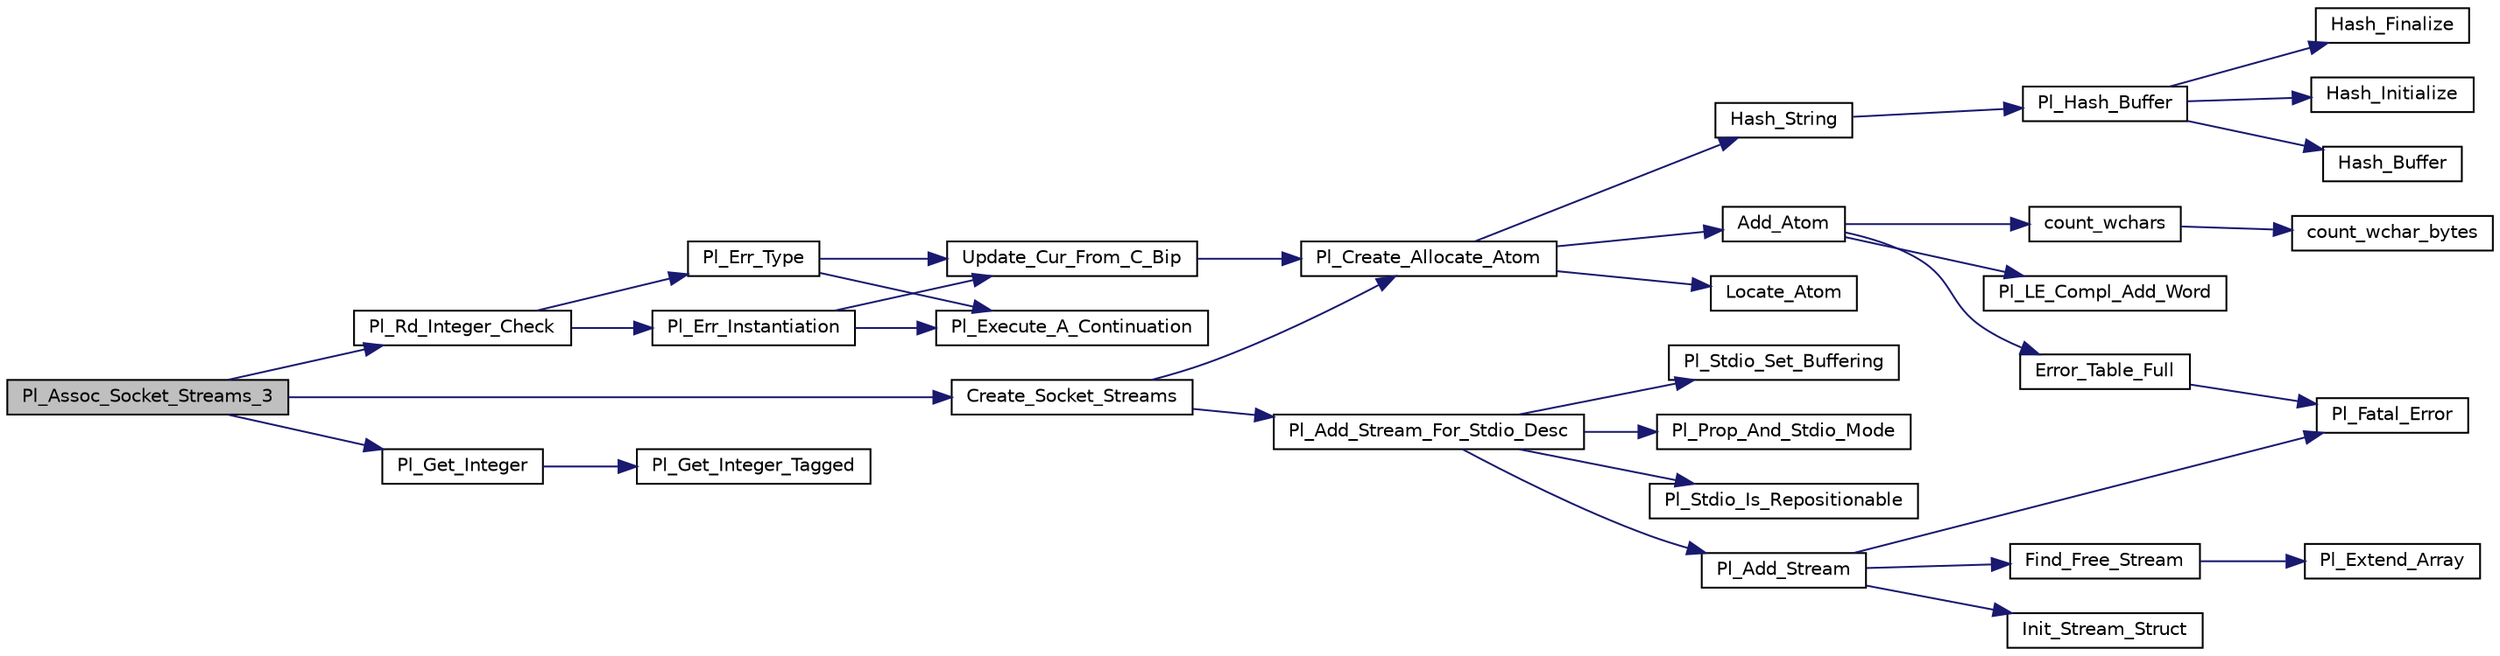 digraph "Pl_Assoc_Socket_Streams_3"
{
  edge [fontname="Helvetica",fontsize="10",labelfontname="Helvetica",labelfontsize="10"];
  node [fontname="Helvetica",fontsize="10",shape=record];
  rankdir="LR";
  Node1 [label="Pl_Assoc_Socket_Streams_3",height=0.2,width=0.4,color="black", fillcolor="grey75", style="filled", fontcolor="black"];
  Node1 -> Node2 [color="midnightblue",fontsize="10",style="solid",fontname="Helvetica"];
  Node2 [label="Pl_Rd_Integer_Check",height=0.2,width=0.4,color="black", fillcolor="white", style="filled",URL="$c__supp_8c.html#a4d49bcb32b72985e0cb21cde4978c313"];
  Node2 -> Node3 [color="midnightblue",fontsize="10",style="solid",fontname="Helvetica"];
  Node3 [label="Pl_Err_Instantiation",height=0.2,width=0.4,color="black", fillcolor="white", style="filled",URL="$error__supp_8c.html#a17057fc5577da70316e8f62fca4743f7"];
  Node3 -> Node4 [color="midnightblue",fontsize="10",style="solid",fontname="Helvetica"];
  Node4 [label="Update_Cur_From_C_Bip",height=0.2,width=0.4,color="black", fillcolor="white", style="filled",URL="$error__supp_8c.html#aef1341aeb3ceb943d8e9d7d6f77b0582"];
  Node4 -> Node5 [color="midnightblue",fontsize="10",style="solid",fontname="Helvetica"];
  Node5 [label="Pl_Create_Allocate_Atom",height=0.2,width=0.4,color="black", fillcolor="white", style="filled",URL="$atom_8c.html#a76a3983dda97458000ed903b9bc94f6c"];
  Node5 -> Node6 [color="midnightblue",fontsize="10",style="solid",fontname="Helvetica"];
  Node6 [label="Hash_String",height=0.2,width=0.4,color="black", fillcolor="white", style="filled",URL="$atom_8c.html#a9ed09c0173fe0a0e6d0f90ec363687fe"];
  Node6 -> Node7 [color="midnightblue",fontsize="10",style="solid",fontname="Helvetica"];
  Node7 [label="Pl_Hash_Buffer",height=0.2,width=0.4,color="black", fillcolor="white", style="filled",URL="$hash__fct_8c.html#a59393adcfbeeda198a890af25f29cf7c"];
  Node7 -> Node8 [color="midnightblue",fontsize="10",style="solid",fontname="Helvetica"];
  Node8 [label="Hash_Initialize",height=0.2,width=0.4,color="black", fillcolor="white", style="filled",URL="$hash__fct_8c.html#abe414d7525a1bb4fcb8e4fd757498cb9"];
  Node7 -> Node9 [color="midnightblue",fontsize="10",style="solid",fontname="Helvetica"];
  Node9 [label="Hash_Buffer",height=0.2,width=0.4,color="black", fillcolor="white", style="filled",URL="$hash__fct_8c.html#a8b1af6cc6089ce3e2e3dc0a8a0d55e90"];
  Node7 -> Node10 [color="midnightblue",fontsize="10",style="solid",fontname="Helvetica"];
  Node10 [label="Hash_Finalize",height=0.2,width=0.4,color="black", fillcolor="white", style="filled",URL="$hash__fct_8c.html#aa33bb265b03bb03aa455241e374409f7"];
  Node5 -> Node11 [color="midnightblue",fontsize="10",style="solid",fontname="Helvetica"];
  Node11 [label="Locate_Atom",height=0.2,width=0.4,color="black", fillcolor="white", style="filled",URL="$atom_8c.html#ad4222685eae3cdb0315df48a8a7e89fc"];
  Node5 -> Node12 [color="midnightblue",fontsize="10",style="solid",fontname="Helvetica"];
  Node12 [label="Add_Atom",height=0.2,width=0.4,color="black", fillcolor="white", style="filled",URL="$atom_8c.html#abe628ad301508c0ed926cfb4bc791818"];
  Node12 -> Node13 [color="midnightblue",fontsize="10",style="solid",fontname="Helvetica"];
  Node13 [label="Error_Table_Full",height=0.2,width=0.4,color="black", fillcolor="white", style="filled",URL="$atom_8c.html#a37c733b7022eab8b9b95f0182591ee15"];
  Node13 -> Node14 [color="midnightblue",fontsize="10",style="solid",fontname="Helvetica"];
  Node14 [label="Pl_Fatal_Error",height=0.2,width=0.4,color="black", fillcolor="white", style="filled",URL="$misc_8c.html#a190fea7904d7245d4fdc5e9404a07907"];
  Node12 -> Node15 [color="midnightblue",fontsize="10",style="solid",fontname="Helvetica"];
  Node15 [label="count_wchars",height=0.2,width=0.4,color="black", fillcolor="white", style="filled",URL="$pl__wchar_8c.html#a55a0d7269a65645bbd4c978385b0c7a3"];
  Node15 -> Node16 [color="midnightblue",fontsize="10",style="solid",fontname="Helvetica"];
  Node16 [label="count_wchar_bytes",height=0.2,width=0.4,color="black", fillcolor="white", style="filled",URL="$pl__wchar_8c.html#afa9feb443cef2f8da40dd45a8c0e273d"];
  Node12 -> Node17 [color="midnightblue",fontsize="10",style="solid",fontname="Helvetica"];
  Node17 [label="Pl_LE_Compl_Add_Word",height=0.2,width=0.4,color="black", fillcolor="white", style="filled",URL="$linedit_8c.html#ab2a8db946ffd8187b5216ff4ac8cbe7c"];
  Node3 -> Node18 [color="midnightblue",fontsize="10",style="solid",fontname="Helvetica"];
  Node18 [label="Pl_Execute_A_Continuation",height=0.2,width=0.4,color="black", fillcolor="white", style="filled",URL="$engine_8c.html#ae0fcb6df66410fd57c52a0ba16527642"];
  Node2 -> Node19 [color="midnightblue",fontsize="10",style="solid",fontname="Helvetica"];
  Node19 [label="Pl_Err_Type",height=0.2,width=0.4,color="black", fillcolor="white", style="filled",URL="$error__supp_8c.html#a88375a38b23326055e59e455c25f982e"];
  Node19 -> Node4 [color="midnightblue",fontsize="10",style="solid",fontname="Helvetica"];
  Node19 -> Node18 [color="midnightblue",fontsize="10",style="solid",fontname="Helvetica"];
  Node1 -> Node20 [color="midnightblue",fontsize="10",style="solid",fontname="Helvetica"];
  Node20 [label="Create_Socket_Streams",height=0.2,width=0.4,color="black", fillcolor="white", style="filled",URL="$sockets__c_8c.html#a0d079005d2c64521c4431e8652047ec1"];
  Node20 -> Node5 [color="midnightblue",fontsize="10",style="solid",fontname="Helvetica"];
  Node20 -> Node21 [color="midnightblue",fontsize="10",style="solid",fontname="Helvetica"];
  Node21 [label="Pl_Add_Stream_For_Stdio_Desc",height=0.2,width=0.4,color="black", fillcolor="white", style="filled",URL="$stream__supp_8c.html#af51b9456aea611c5b52f856cdbe23b50"];
  Node21 -> Node22 [color="midnightblue",fontsize="10",style="solid",fontname="Helvetica"];
  Node22 [label="Pl_Prop_And_Stdio_Mode",height=0.2,width=0.4,color="black", fillcolor="white", style="filled",URL="$stream__supp_8c.html#aa8b039e9577cbc75ad5da2750b95f83f"];
  Node21 -> Node23 [color="midnightblue",fontsize="10",style="solid",fontname="Helvetica"];
  Node23 [label="Pl_Stdio_Is_Repositionable",height=0.2,width=0.4,color="black", fillcolor="white", style="filled",URL="$stream__supp_8c.html#a4962ed1c05d9ad9af56ca46638fd7307"];
  Node21 -> Node24 [color="midnightblue",fontsize="10",style="solid",fontname="Helvetica"];
  Node24 [label="Pl_Stdio_Set_Buffering",height=0.2,width=0.4,color="black", fillcolor="white", style="filled",URL="$stream__supp_8c.html#a42b044986be84773da026ac61b47e903"];
  Node21 -> Node25 [color="midnightblue",fontsize="10",style="solid",fontname="Helvetica"];
  Node25 [label="Pl_Add_Stream",height=0.2,width=0.4,color="black", fillcolor="white", style="filled",URL="$stream__supp_8c.html#a4d7fa50881abdd578ce6b4da9611415c"];
  Node25 -> Node26 [color="midnightblue",fontsize="10",style="solid",fontname="Helvetica"];
  Node26 [label="Find_Free_Stream",height=0.2,width=0.4,color="black", fillcolor="white", style="filled",URL="$stream__supp_8c.html#a5322f52abc95d28d23976f5213577b2c"];
  Node26 -> Node27 [color="midnightblue",fontsize="10",style="solid",fontname="Helvetica"];
  Node27 [label="Pl_Extend_Array",height=0.2,width=0.4,color="black", fillcolor="white", style="filled",URL="$misc_8c.html#a2f56b2c86f0305e8b7e13e6150578d36"];
  Node25 -> Node14 [color="midnightblue",fontsize="10",style="solid",fontname="Helvetica"];
  Node25 -> Node28 [color="midnightblue",fontsize="10",style="solid",fontname="Helvetica"];
  Node28 [label="Init_Stream_Struct",height=0.2,width=0.4,color="black", fillcolor="white", style="filled",URL="$stream__supp_8c.html#a7acc02d98466c96414fab011fd79c27c"];
  Node1 -> Node29 [color="midnightblue",fontsize="10",style="solid",fontname="Helvetica"];
  Node29 [label="Pl_Get_Integer",height=0.2,width=0.4,color="black", fillcolor="white", style="filled",URL="$wam__inst_8c.html#a4674b6fe0ab6340bbe076f8d485673e7"];
  Node29 -> Node30 [color="midnightblue",fontsize="10",style="solid",fontname="Helvetica"];
  Node30 [label="Pl_Get_Integer_Tagged",height=0.2,width=0.4,color="black", fillcolor="white", style="filled",URL="$wam__inst_8c.html#a6fb0a22a4b407baa8bd1c6bb8f18675d"];
}
